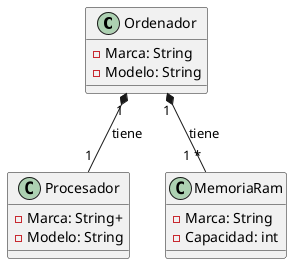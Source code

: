 @startuml

class Ordenador{
-Marca: String
-Modelo: String
}

Class Procesador{
-Marca: String+
-Modelo: String
}

Class MemoriaRam{
-Marca: String
-Capacidad: int
}

Ordenador "1" *-- "1" Procesador : tiene
Ordenador "1" *-- "1 *" MemoriaRam : tiene


@enduml